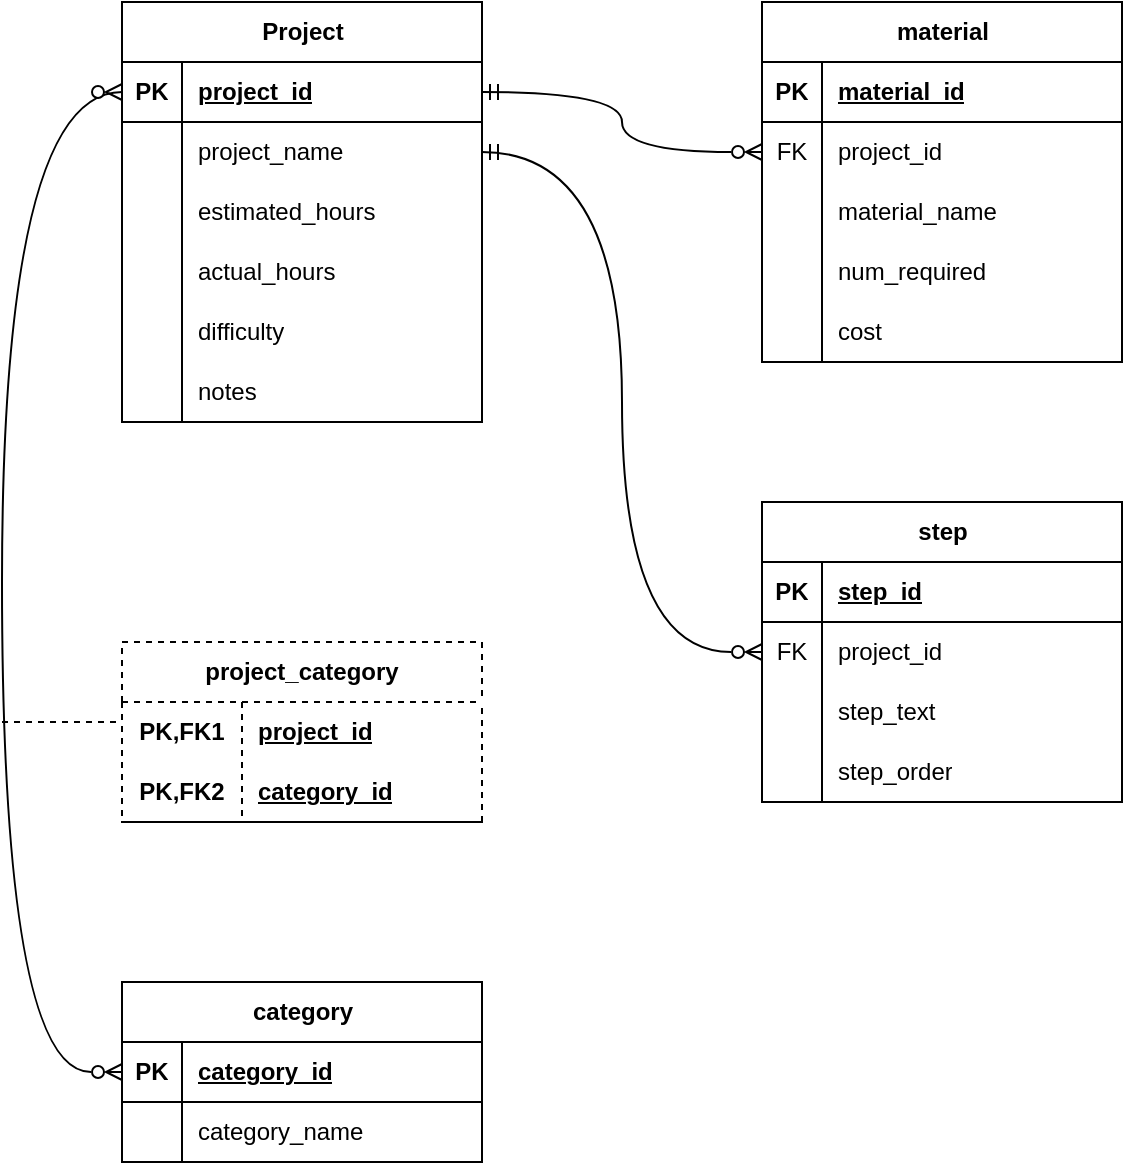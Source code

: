 <mxfile version="21.2.1" type="device">
  <diagram name="Page-1" id="CXIGH2QyZIltNYuPtRsi">
    <mxGraphModel dx="725" dy="835" grid="1" gridSize="10" guides="1" tooltips="1" connect="1" arrows="1" fold="1" page="1" pageScale="1" pageWidth="850" pageHeight="1100" math="0" shadow="0">
      <root>
        <mxCell id="0" />
        <mxCell id="1" parent="0" />
        <mxCell id="iiWT7gIc1ql6PufUJIIf-1" value="Project" style="shape=table;startSize=30;container=1;collapsible=1;childLayout=tableLayout;fixedRows=1;rowLines=0;fontStyle=1;align=center;resizeLast=1;html=1;" vertex="1" parent="1">
          <mxGeometry x="240" y="110" width="180" height="210" as="geometry" />
        </mxCell>
        <mxCell id="iiWT7gIc1ql6PufUJIIf-2" value="" style="shape=tableRow;horizontal=0;startSize=0;swimlaneHead=0;swimlaneBody=0;fillColor=none;collapsible=0;dropTarget=0;points=[[0,0.5],[1,0.5]];portConstraint=eastwest;top=0;left=0;right=0;bottom=1;" vertex="1" parent="iiWT7gIc1ql6PufUJIIf-1">
          <mxGeometry y="30" width="180" height="30" as="geometry" />
        </mxCell>
        <mxCell id="iiWT7gIc1ql6PufUJIIf-3" value="PK" style="shape=partialRectangle;connectable=0;fillColor=none;top=0;left=0;bottom=0;right=0;fontStyle=1;overflow=hidden;whiteSpace=wrap;html=1;" vertex="1" parent="iiWT7gIc1ql6PufUJIIf-2">
          <mxGeometry width="30" height="30" as="geometry">
            <mxRectangle width="30" height="30" as="alternateBounds" />
          </mxGeometry>
        </mxCell>
        <mxCell id="iiWT7gIc1ql6PufUJIIf-4" value="project_id" style="shape=partialRectangle;connectable=0;fillColor=none;top=0;left=0;bottom=0;right=0;align=left;spacingLeft=6;fontStyle=5;overflow=hidden;whiteSpace=wrap;html=1;" vertex="1" parent="iiWT7gIc1ql6PufUJIIf-2">
          <mxGeometry x="30" width="150" height="30" as="geometry">
            <mxRectangle width="150" height="30" as="alternateBounds" />
          </mxGeometry>
        </mxCell>
        <mxCell id="iiWT7gIc1ql6PufUJIIf-5" value="" style="shape=tableRow;horizontal=0;startSize=0;swimlaneHead=0;swimlaneBody=0;fillColor=none;collapsible=0;dropTarget=0;points=[[0,0.5],[1,0.5]];portConstraint=eastwest;top=0;left=0;right=0;bottom=0;" vertex="1" parent="iiWT7gIc1ql6PufUJIIf-1">
          <mxGeometry y="60" width="180" height="30" as="geometry" />
        </mxCell>
        <mxCell id="iiWT7gIc1ql6PufUJIIf-6" value="" style="shape=partialRectangle;connectable=0;fillColor=none;top=0;left=0;bottom=0;right=0;editable=1;overflow=hidden;whiteSpace=wrap;html=1;" vertex="1" parent="iiWT7gIc1ql6PufUJIIf-5">
          <mxGeometry width="30" height="30" as="geometry">
            <mxRectangle width="30" height="30" as="alternateBounds" />
          </mxGeometry>
        </mxCell>
        <mxCell id="iiWT7gIc1ql6PufUJIIf-7" value="project_name" style="shape=partialRectangle;connectable=0;fillColor=none;top=0;left=0;bottom=0;right=0;align=left;spacingLeft=6;overflow=hidden;whiteSpace=wrap;html=1;" vertex="1" parent="iiWT7gIc1ql6PufUJIIf-5">
          <mxGeometry x="30" width="150" height="30" as="geometry">
            <mxRectangle width="150" height="30" as="alternateBounds" />
          </mxGeometry>
        </mxCell>
        <mxCell id="iiWT7gIc1ql6PufUJIIf-8" value="" style="shape=tableRow;horizontal=0;startSize=0;swimlaneHead=0;swimlaneBody=0;fillColor=none;collapsible=0;dropTarget=0;points=[[0,0.5],[1,0.5]];portConstraint=eastwest;top=0;left=0;right=0;bottom=0;" vertex="1" parent="iiWT7gIc1ql6PufUJIIf-1">
          <mxGeometry y="90" width="180" height="30" as="geometry" />
        </mxCell>
        <mxCell id="iiWT7gIc1ql6PufUJIIf-9" value="" style="shape=partialRectangle;connectable=0;fillColor=none;top=0;left=0;bottom=0;right=0;editable=1;overflow=hidden;whiteSpace=wrap;html=1;" vertex="1" parent="iiWT7gIc1ql6PufUJIIf-8">
          <mxGeometry width="30" height="30" as="geometry">
            <mxRectangle width="30" height="30" as="alternateBounds" />
          </mxGeometry>
        </mxCell>
        <mxCell id="iiWT7gIc1ql6PufUJIIf-10" value="estimated_hours" style="shape=partialRectangle;connectable=0;fillColor=none;top=0;left=0;bottom=0;right=0;align=left;spacingLeft=6;overflow=hidden;whiteSpace=wrap;html=1;" vertex="1" parent="iiWT7gIc1ql6PufUJIIf-8">
          <mxGeometry x="30" width="150" height="30" as="geometry">
            <mxRectangle width="150" height="30" as="alternateBounds" />
          </mxGeometry>
        </mxCell>
        <mxCell id="iiWT7gIc1ql6PufUJIIf-11" value="" style="shape=tableRow;horizontal=0;startSize=0;swimlaneHead=0;swimlaneBody=0;fillColor=none;collapsible=0;dropTarget=0;points=[[0,0.5],[1,0.5]];portConstraint=eastwest;top=0;left=0;right=0;bottom=0;" vertex="1" parent="iiWT7gIc1ql6PufUJIIf-1">
          <mxGeometry y="120" width="180" height="30" as="geometry" />
        </mxCell>
        <mxCell id="iiWT7gIc1ql6PufUJIIf-12" value="" style="shape=partialRectangle;connectable=0;fillColor=none;top=0;left=0;bottom=0;right=0;editable=1;overflow=hidden;whiteSpace=wrap;html=1;" vertex="1" parent="iiWT7gIc1ql6PufUJIIf-11">
          <mxGeometry width="30" height="30" as="geometry">
            <mxRectangle width="30" height="30" as="alternateBounds" />
          </mxGeometry>
        </mxCell>
        <mxCell id="iiWT7gIc1ql6PufUJIIf-13" value="actual_hours" style="shape=partialRectangle;connectable=0;fillColor=none;top=0;left=0;bottom=0;right=0;align=left;spacingLeft=6;overflow=hidden;whiteSpace=wrap;html=1;" vertex="1" parent="iiWT7gIc1ql6PufUJIIf-11">
          <mxGeometry x="30" width="150" height="30" as="geometry">
            <mxRectangle width="150" height="30" as="alternateBounds" />
          </mxGeometry>
        </mxCell>
        <mxCell id="iiWT7gIc1ql6PufUJIIf-17" style="shape=tableRow;horizontal=0;startSize=0;swimlaneHead=0;swimlaneBody=0;fillColor=none;collapsible=0;dropTarget=0;points=[[0,0.5],[1,0.5]];portConstraint=eastwest;top=0;left=0;right=0;bottom=0;" vertex="1" parent="iiWT7gIc1ql6PufUJIIf-1">
          <mxGeometry y="150" width="180" height="30" as="geometry" />
        </mxCell>
        <mxCell id="iiWT7gIc1ql6PufUJIIf-18" style="shape=partialRectangle;connectable=0;fillColor=none;top=0;left=0;bottom=0;right=0;editable=1;overflow=hidden;whiteSpace=wrap;html=1;" vertex="1" parent="iiWT7gIc1ql6PufUJIIf-17">
          <mxGeometry width="30" height="30" as="geometry">
            <mxRectangle width="30" height="30" as="alternateBounds" />
          </mxGeometry>
        </mxCell>
        <mxCell id="iiWT7gIc1ql6PufUJIIf-19" value="difficulty" style="shape=partialRectangle;connectable=0;fillColor=none;top=0;left=0;bottom=0;right=0;align=left;spacingLeft=6;overflow=hidden;whiteSpace=wrap;html=1;" vertex="1" parent="iiWT7gIc1ql6PufUJIIf-17">
          <mxGeometry x="30" width="150" height="30" as="geometry">
            <mxRectangle width="150" height="30" as="alternateBounds" />
          </mxGeometry>
        </mxCell>
        <mxCell id="iiWT7gIc1ql6PufUJIIf-14" style="shape=tableRow;horizontal=0;startSize=0;swimlaneHead=0;swimlaneBody=0;fillColor=none;collapsible=0;dropTarget=0;points=[[0,0.5],[1,0.5]];portConstraint=eastwest;top=0;left=0;right=0;bottom=0;" vertex="1" parent="iiWT7gIc1ql6PufUJIIf-1">
          <mxGeometry y="180" width="180" height="30" as="geometry" />
        </mxCell>
        <mxCell id="iiWT7gIc1ql6PufUJIIf-15" style="shape=partialRectangle;connectable=0;fillColor=none;top=0;left=0;bottom=0;right=0;editable=1;overflow=hidden;whiteSpace=wrap;html=1;" vertex="1" parent="iiWT7gIc1ql6PufUJIIf-14">
          <mxGeometry width="30" height="30" as="geometry">
            <mxRectangle width="30" height="30" as="alternateBounds" />
          </mxGeometry>
        </mxCell>
        <mxCell id="iiWT7gIc1ql6PufUJIIf-16" value="notes" style="shape=partialRectangle;connectable=0;fillColor=none;top=0;left=0;bottom=0;right=0;align=left;spacingLeft=6;overflow=hidden;whiteSpace=wrap;html=1;" vertex="1" parent="iiWT7gIc1ql6PufUJIIf-14">
          <mxGeometry x="30" width="150" height="30" as="geometry">
            <mxRectangle width="150" height="30" as="alternateBounds" />
          </mxGeometry>
        </mxCell>
        <mxCell id="iiWT7gIc1ql6PufUJIIf-33" value="project_category" style="shape=table;startSize=30;container=1;collapsible=1;childLayout=tableLayout;fixedRows=1;rowLines=0;fontStyle=1;align=center;resizeLast=1;html=1;whiteSpace=wrap;dashed=1;" vertex="1" parent="1">
          <mxGeometry x="240" y="430" width="180" height="90" as="geometry" />
        </mxCell>
        <mxCell id="iiWT7gIc1ql6PufUJIIf-34" value="" style="shape=tableRow;horizontal=0;startSize=0;swimlaneHead=0;swimlaneBody=0;fillColor=none;collapsible=0;dropTarget=0;points=[[0,0.5],[1,0.5]];portConstraint=eastwest;top=0;left=0;right=0;bottom=0;html=1;" vertex="1" parent="iiWT7gIc1ql6PufUJIIf-33">
          <mxGeometry y="30" width="180" height="30" as="geometry" />
        </mxCell>
        <mxCell id="iiWT7gIc1ql6PufUJIIf-35" value="PK,FK1" style="shape=partialRectangle;connectable=0;fillColor=none;top=0;left=0;bottom=0;right=0;fontStyle=1;overflow=hidden;html=1;whiteSpace=wrap;" vertex="1" parent="iiWT7gIc1ql6PufUJIIf-34">
          <mxGeometry width="60" height="30" as="geometry">
            <mxRectangle width="60" height="30" as="alternateBounds" />
          </mxGeometry>
        </mxCell>
        <mxCell id="iiWT7gIc1ql6PufUJIIf-36" value="project_id" style="shape=partialRectangle;connectable=0;fillColor=none;top=0;left=0;bottom=0;right=0;align=left;spacingLeft=6;fontStyle=5;overflow=hidden;html=1;whiteSpace=wrap;" vertex="1" parent="iiWT7gIc1ql6PufUJIIf-34">
          <mxGeometry x="60" width="120" height="30" as="geometry">
            <mxRectangle width="120" height="30" as="alternateBounds" />
          </mxGeometry>
        </mxCell>
        <mxCell id="iiWT7gIc1ql6PufUJIIf-37" value="" style="shape=tableRow;horizontal=0;startSize=0;swimlaneHead=0;swimlaneBody=0;fillColor=none;collapsible=0;dropTarget=0;points=[[0,0.5],[1,0.5]];portConstraint=eastwest;top=0;left=0;right=0;bottom=1;html=1;" vertex="1" parent="iiWT7gIc1ql6PufUJIIf-33">
          <mxGeometry y="60" width="180" height="30" as="geometry" />
        </mxCell>
        <mxCell id="iiWT7gIc1ql6PufUJIIf-38" value="PK,FK2" style="shape=partialRectangle;connectable=0;fillColor=none;top=0;left=0;bottom=0;right=0;fontStyle=1;overflow=hidden;html=1;whiteSpace=wrap;" vertex="1" parent="iiWT7gIc1ql6PufUJIIf-37">
          <mxGeometry width="60" height="30" as="geometry">
            <mxRectangle width="60" height="30" as="alternateBounds" />
          </mxGeometry>
        </mxCell>
        <mxCell id="iiWT7gIc1ql6PufUJIIf-39" value="category_id" style="shape=partialRectangle;connectable=0;fillColor=none;top=0;left=0;bottom=0;right=0;align=left;spacingLeft=6;fontStyle=5;overflow=hidden;html=1;whiteSpace=wrap;" vertex="1" parent="iiWT7gIc1ql6PufUJIIf-37">
          <mxGeometry x="60" width="120" height="30" as="geometry">
            <mxRectangle width="120" height="30" as="alternateBounds" />
          </mxGeometry>
        </mxCell>
        <mxCell id="iiWT7gIc1ql6PufUJIIf-46" value="category" style="shape=table;startSize=30;container=1;collapsible=1;childLayout=tableLayout;fixedRows=1;rowLines=0;fontStyle=1;align=center;resizeLast=1;html=1;" vertex="1" parent="1">
          <mxGeometry x="240" y="600" width="180" height="90" as="geometry" />
        </mxCell>
        <mxCell id="iiWT7gIc1ql6PufUJIIf-47" value="" style="shape=tableRow;horizontal=0;startSize=0;swimlaneHead=0;swimlaneBody=0;fillColor=none;collapsible=0;dropTarget=0;points=[[0,0.5],[1,0.5]];portConstraint=eastwest;top=0;left=0;right=0;bottom=1;" vertex="1" parent="iiWT7gIc1ql6PufUJIIf-46">
          <mxGeometry y="30" width="180" height="30" as="geometry" />
        </mxCell>
        <mxCell id="iiWT7gIc1ql6PufUJIIf-48" value="PK" style="shape=partialRectangle;connectable=0;fillColor=none;top=0;left=0;bottom=0;right=0;fontStyle=1;overflow=hidden;whiteSpace=wrap;html=1;" vertex="1" parent="iiWT7gIc1ql6PufUJIIf-47">
          <mxGeometry width="30" height="30" as="geometry">
            <mxRectangle width="30" height="30" as="alternateBounds" />
          </mxGeometry>
        </mxCell>
        <mxCell id="iiWT7gIc1ql6PufUJIIf-49" value="category_id" style="shape=partialRectangle;connectable=0;fillColor=none;top=0;left=0;bottom=0;right=0;align=left;spacingLeft=6;fontStyle=5;overflow=hidden;whiteSpace=wrap;html=1;" vertex="1" parent="iiWT7gIc1ql6PufUJIIf-47">
          <mxGeometry x="30" width="150" height="30" as="geometry">
            <mxRectangle width="150" height="30" as="alternateBounds" />
          </mxGeometry>
        </mxCell>
        <mxCell id="iiWT7gIc1ql6PufUJIIf-50" value="" style="shape=tableRow;horizontal=0;startSize=0;swimlaneHead=0;swimlaneBody=0;fillColor=none;collapsible=0;dropTarget=0;points=[[0,0.5],[1,0.5]];portConstraint=eastwest;top=0;left=0;right=0;bottom=0;" vertex="1" parent="iiWT7gIc1ql6PufUJIIf-46">
          <mxGeometry y="60" width="180" height="30" as="geometry" />
        </mxCell>
        <mxCell id="iiWT7gIc1ql6PufUJIIf-51" value="" style="shape=partialRectangle;connectable=0;fillColor=none;top=0;left=0;bottom=0;right=0;editable=1;overflow=hidden;whiteSpace=wrap;html=1;" vertex="1" parent="iiWT7gIc1ql6PufUJIIf-50">
          <mxGeometry width="30" height="30" as="geometry">
            <mxRectangle width="30" height="30" as="alternateBounds" />
          </mxGeometry>
        </mxCell>
        <mxCell id="iiWT7gIc1ql6PufUJIIf-52" value="category_name" style="shape=partialRectangle;connectable=0;fillColor=none;top=0;left=0;bottom=0;right=0;align=left;spacingLeft=6;overflow=hidden;whiteSpace=wrap;html=1;" vertex="1" parent="iiWT7gIc1ql6PufUJIIf-50">
          <mxGeometry x="30" width="150" height="30" as="geometry">
            <mxRectangle width="150" height="30" as="alternateBounds" />
          </mxGeometry>
        </mxCell>
        <mxCell id="iiWT7gIc1ql6PufUJIIf-59" value="" style="fontSize=12;html=1;endArrow=ERzeroToMany;endFill=1;rounded=0;entryX=0;entryY=0.5;entryDx=0;entryDy=0;exitX=0;exitY=0.5;exitDx=0;exitDy=0;edgeStyle=orthogonalEdgeStyle;curved=1;startArrow=ERzeroToMany;startFill=0;" edge="1" parent="1" source="iiWT7gIc1ql6PufUJIIf-47" target="iiWT7gIc1ql6PufUJIIf-2">
          <mxGeometry width="100" height="100" relative="1" as="geometry">
            <mxPoint x="200" y="610" as="sourcePoint" />
            <mxPoint x="260" y="370" as="targetPoint" />
            <Array as="points">
              <mxPoint x="180" y="645" />
              <mxPoint x="180" y="155" />
            </Array>
          </mxGeometry>
        </mxCell>
        <mxCell id="iiWT7gIc1ql6PufUJIIf-60" value="" style="endArrow=none;html=1;rounded=0;dashed=1;" edge="1" parent="1">
          <mxGeometry relative="1" as="geometry">
            <mxPoint x="180" y="470" as="sourcePoint" />
            <mxPoint x="240" y="470" as="targetPoint" />
          </mxGeometry>
        </mxCell>
        <mxCell id="iiWT7gIc1ql6PufUJIIf-61" value="material" style="shape=table;startSize=30;container=1;collapsible=1;childLayout=tableLayout;fixedRows=1;rowLines=0;fontStyle=1;align=center;resizeLast=1;html=1;" vertex="1" parent="1">
          <mxGeometry x="560" y="110" width="180" height="180" as="geometry" />
        </mxCell>
        <mxCell id="iiWT7gIc1ql6PufUJIIf-62" value="" style="shape=tableRow;horizontal=0;startSize=0;swimlaneHead=0;swimlaneBody=0;fillColor=none;collapsible=0;dropTarget=0;points=[[0,0.5],[1,0.5]];portConstraint=eastwest;top=0;left=0;right=0;bottom=1;" vertex="1" parent="iiWT7gIc1ql6PufUJIIf-61">
          <mxGeometry y="30" width="180" height="30" as="geometry" />
        </mxCell>
        <mxCell id="iiWT7gIc1ql6PufUJIIf-63" value="PK" style="shape=partialRectangle;connectable=0;fillColor=none;top=0;left=0;bottom=0;right=0;fontStyle=1;overflow=hidden;whiteSpace=wrap;html=1;" vertex="1" parent="iiWT7gIc1ql6PufUJIIf-62">
          <mxGeometry width="30" height="30" as="geometry">
            <mxRectangle width="30" height="30" as="alternateBounds" />
          </mxGeometry>
        </mxCell>
        <mxCell id="iiWT7gIc1ql6PufUJIIf-64" value="material_id" style="shape=partialRectangle;connectable=0;fillColor=none;top=0;left=0;bottom=0;right=0;align=left;spacingLeft=6;fontStyle=5;overflow=hidden;whiteSpace=wrap;html=1;" vertex="1" parent="iiWT7gIc1ql6PufUJIIf-62">
          <mxGeometry x="30" width="150" height="30" as="geometry">
            <mxRectangle width="150" height="30" as="alternateBounds" />
          </mxGeometry>
        </mxCell>
        <mxCell id="iiWT7gIc1ql6PufUJIIf-65" value="" style="shape=tableRow;horizontal=0;startSize=0;swimlaneHead=0;swimlaneBody=0;fillColor=none;collapsible=0;dropTarget=0;points=[[0,0.5],[1,0.5]];portConstraint=eastwest;top=0;left=0;right=0;bottom=0;" vertex="1" parent="iiWT7gIc1ql6PufUJIIf-61">
          <mxGeometry y="60" width="180" height="30" as="geometry" />
        </mxCell>
        <mxCell id="iiWT7gIc1ql6PufUJIIf-66" value="FK" style="shape=partialRectangle;connectable=0;fillColor=none;top=0;left=0;bottom=0;right=0;editable=1;overflow=hidden;whiteSpace=wrap;html=1;" vertex="1" parent="iiWT7gIc1ql6PufUJIIf-65">
          <mxGeometry width="30" height="30" as="geometry">
            <mxRectangle width="30" height="30" as="alternateBounds" />
          </mxGeometry>
        </mxCell>
        <mxCell id="iiWT7gIc1ql6PufUJIIf-67" value="project_id" style="shape=partialRectangle;connectable=0;fillColor=none;top=0;left=0;bottom=0;right=0;align=left;spacingLeft=6;overflow=hidden;whiteSpace=wrap;html=1;" vertex="1" parent="iiWT7gIc1ql6PufUJIIf-65">
          <mxGeometry x="30" width="150" height="30" as="geometry">
            <mxRectangle width="150" height="30" as="alternateBounds" />
          </mxGeometry>
        </mxCell>
        <mxCell id="iiWT7gIc1ql6PufUJIIf-68" value="" style="shape=tableRow;horizontal=0;startSize=0;swimlaneHead=0;swimlaneBody=0;fillColor=none;collapsible=0;dropTarget=0;points=[[0,0.5],[1,0.5]];portConstraint=eastwest;top=0;left=0;right=0;bottom=0;" vertex="1" parent="iiWT7gIc1ql6PufUJIIf-61">
          <mxGeometry y="90" width="180" height="30" as="geometry" />
        </mxCell>
        <mxCell id="iiWT7gIc1ql6PufUJIIf-69" value="" style="shape=partialRectangle;connectable=0;fillColor=none;top=0;left=0;bottom=0;right=0;editable=1;overflow=hidden;whiteSpace=wrap;html=1;" vertex="1" parent="iiWT7gIc1ql6PufUJIIf-68">
          <mxGeometry width="30" height="30" as="geometry">
            <mxRectangle width="30" height="30" as="alternateBounds" />
          </mxGeometry>
        </mxCell>
        <mxCell id="iiWT7gIc1ql6PufUJIIf-70" value="material_name" style="shape=partialRectangle;connectable=0;fillColor=none;top=0;left=0;bottom=0;right=0;align=left;spacingLeft=6;overflow=hidden;whiteSpace=wrap;html=1;" vertex="1" parent="iiWT7gIc1ql6PufUJIIf-68">
          <mxGeometry x="30" width="150" height="30" as="geometry">
            <mxRectangle width="150" height="30" as="alternateBounds" />
          </mxGeometry>
        </mxCell>
        <mxCell id="iiWT7gIc1ql6PufUJIIf-77" style="shape=tableRow;horizontal=0;startSize=0;swimlaneHead=0;swimlaneBody=0;fillColor=none;collapsible=0;dropTarget=0;points=[[0,0.5],[1,0.5]];portConstraint=eastwest;top=0;left=0;right=0;bottom=0;" vertex="1" parent="iiWT7gIc1ql6PufUJIIf-61">
          <mxGeometry y="120" width="180" height="30" as="geometry" />
        </mxCell>
        <mxCell id="iiWT7gIc1ql6PufUJIIf-78" style="shape=partialRectangle;connectable=0;fillColor=none;top=0;left=0;bottom=0;right=0;editable=1;overflow=hidden;whiteSpace=wrap;html=1;" vertex="1" parent="iiWT7gIc1ql6PufUJIIf-77">
          <mxGeometry width="30" height="30" as="geometry">
            <mxRectangle width="30" height="30" as="alternateBounds" />
          </mxGeometry>
        </mxCell>
        <mxCell id="iiWT7gIc1ql6PufUJIIf-79" value="num_required" style="shape=partialRectangle;connectable=0;fillColor=none;top=0;left=0;bottom=0;right=0;align=left;spacingLeft=6;overflow=hidden;whiteSpace=wrap;html=1;" vertex="1" parent="iiWT7gIc1ql6PufUJIIf-77">
          <mxGeometry x="30" width="150" height="30" as="geometry">
            <mxRectangle width="150" height="30" as="alternateBounds" />
          </mxGeometry>
        </mxCell>
        <mxCell id="iiWT7gIc1ql6PufUJIIf-71" value="" style="shape=tableRow;horizontal=0;startSize=0;swimlaneHead=0;swimlaneBody=0;fillColor=none;collapsible=0;dropTarget=0;points=[[0,0.5],[1,0.5]];portConstraint=eastwest;top=0;left=0;right=0;bottom=0;" vertex="1" parent="iiWT7gIc1ql6PufUJIIf-61">
          <mxGeometry y="150" width="180" height="30" as="geometry" />
        </mxCell>
        <mxCell id="iiWT7gIc1ql6PufUJIIf-72" value="" style="shape=partialRectangle;connectable=0;fillColor=none;top=0;left=0;bottom=0;right=0;editable=1;overflow=hidden;whiteSpace=wrap;html=1;" vertex="1" parent="iiWT7gIc1ql6PufUJIIf-71">
          <mxGeometry width="30" height="30" as="geometry">
            <mxRectangle width="30" height="30" as="alternateBounds" />
          </mxGeometry>
        </mxCell>
        <mxCell id="iiWT7gIc1ql6PufUJIIf-73" value="cost" style="shape=partialRectangle;connectable=0;fillColor=none;top=0;left=0;bottom=0;right=0;align=left;spacingLeft=6;overflow=hidden;whiteSpace=wrap;html=1;" vertex="1" parent="iiWT7gIc1ql6PufUJIIf-71">
          <mxGeometry x="30" width="150" height="30" as="geometry">
            <mxRectangle width="150" height="30" as="alternateBounds" />
          </mxGeometry>
        </mxCell>
        <mxCell id="iiWT7gIc1ql6PufUJIIf-80" value="step" style="shape=table;startSize=30;container=1;collapsible=1;childLayout=tableLayout;fixedRows=1;rowLines=0;fontStyle=1;align=center;resizeLast=1;html=1;" vertex="1" parent="1">
          <mxGeometry x="560" y="360" width="180" height="150" as="geometry" />
        </mxCell>
        <mxCell id="iiWT7gIc1ql6PufUJIIf-81" value="" style="shape=tableRow;horizontal=0;startSize=0;swimlaneHead=0;swimlaneBody=0;fillColor=none;collapsible=0;dropTarget=0;points=[[0,0.5],[1,0.5]];portConstraint=eastwest;top=0;left=0;right=0;bottom=1;" vertex="1" parent="iiWT7gIc1ql6PufUJIIf-80">
          <mxGeometry y="30" width="180" height="30" as="geometry" />
        </mxCell>
        <mxCell id="iiWT7gIc1ql6PufUJIIf-82" value="PK" style="shape=partialRectangle;connectable=0;fillColor=none;top=0;left=0;bottom=0;right=0;fontStyle=1;overflow=hidden;whiteSpace=wrap;html=1;" vertex="1" parent="iiWT7gIc1ql6PufUJIIf-81">
          <mxGeometry width="30" height="30" as="geometry">
            <mxRectangle width="30" height="30" as="alternateBounds" />
          </mxGeometry>
        </mxCell>
        <mxCell id="iiWT7gIc1ql6PufUJIIf-83" value="step_id" style="shape=partialRectangle;connectable=0;fillColor=none;top=0;left=0;bottom=0;right=0;align=left;spacingLeft=6;fontStyle=5;overflow=hidden;whiteSpace=wrap;html=1;" vertex="1" parent="iiWT7gIc1ql6PufUJIIf-81">
          <mxGeometry x="30" width="150" height="30" as="geometry">
            <mxRectangle width="150" height="30" as="alternateBounds" />
          </mxGeometry>
        </mxCell>
        <mxCell id="iiWT7gIc1ql6PufUJIIf-84" value="" style="shape=tableRow;horizontal=0;startSize=0;swimlaneHead=0;swimlaneBody=0;fillColor=none;collapsible=0;dropTarget=0;points=[[0,0.5],[1,0.5]];portConstraint=eastwest;top=0;left=0;right=0;bottom=0;" vertex="1" parent="iiWT7gIc1ql6PufUJIIf-80">
          <mxGeometry y="60" width="180" height="30" as="geometry" />
        </mxCell>
        <mxCell id="iiWT7gIc1ql6PufUJIIf-85" value="FK" style="shape=partialRectangle;connectable=0;fillColor=none;top=0;left=0;bottom=0;right=0;editable=1;overflow=hidden;whiteSpace=wrap;html=1;" vertex="1" parent="iiWT7gIc1ql6PufUJIIf-84">
          <mxGeometry width="30" height="30" as="geometry">
            <mxRectangle width="30" height="30" as="alternateBounds" />
          </mxGeometry>
        </mxCell>
        <mxCell id="iiWT7gIc1ql6PufUJIIf-86" value="project_id" style="shape=partialRectangle;connectable=0;fillColor=none;top=0;left=0;bottom=0;right=0;align=left;spacingLeft=6;overflow=hidden;whiteSpace=wrap;html=1;" vertex="1" parent="iiWT7gIc1ql6PufUJIIf-84">
          <mxGeometry x="30" width="150" height="30" as="geometry">
            <mxRectangle width="150" height="30" as="alternateBounds" />
          </mxGeometry>
        </mxCell>
        <mxCell id="iiWT7gIc1ql6PufUJIIf-87" value="" style="shape=tableRow;horizontal=0;startSize=0;swimlaneHead=0;swimlaneBody=0;fillColor=none;collapsible=0;dropTarget=0;points=[[0,0.5],[1,0.5]];portConstraint=eastwest;top=0;left=0;right=0;bottom=0;" vertex="1" parent="iiWT7gIc1ql6PufUJIIf-80">
          <mxGeometry y="90" width="180" height="30" as="geometry" />
        </mxCell>
        <mxCell id="iiWT7gIc1ql6PufUJIIf-88" value="" style="shape=partialRectangle;connectable=0;fillColor=none;top=0;left=0;bottom=0;right=0;editable=1;overflow=hidden;whiteSpace=wrap;html=1;" vertex="1" parent="iiWT7gIc1ql6PufUJIIf-87">
          <mxGeometry width="30" height="30" as="geometry">
            <mxRectangle width="30" height="30" as="alternateBounds" />
          </mxGeometry>
        </mxCell>
        <mxCell id="iiWT7gIc1ql6PufUJIIf-89" value="step_text" style="shape=partialRectangle;connectable=0;fillColor=none;top=0;left=0;bottom=0;right=0;align=left;spacingLeft=6;overflow=hidden;whiteSpace=wrap;html=1;" vertex="1" parent="iiWT7gIc1ql6PufUJIIf-87">
          <mxGeometry x="30" width="150" height="30" as="geometry">
            <mxRectangle width="150" height="30" as="alternateBounds" />
          </mxGeometry>
        </mxCell>
        <mxCell id="iiWT7gIc1ql6PufUJIIf-90" value="" style="shape=tableRow;horizontal=0;startSize=0;swimlaneHead=0;swimlaneBody=0;fillColor=none;collapsible=0;dropTarget=0;points=[[0,0.5],[1,0.5]];portConstraint=eastwest;top=0;left=0;right=0;bottom=0;" vertex="1" parent="iiWT7gIc1ql6PufUJIIf-80">
          <mxGeometry y="120" width="180" height="30" as="geometry" />
        </mxCell>
        <mxCell id="iiWT7gIc1ql6PufUJIIf-91" value="" style="shape=partialRectangle;connectable=0;fillColor=none;top=0;left=0;bottom=0;right=0;editable=1;overflow=hidden;whiteSpace=wrap;html=1;" vertex="1" parent="iiWT7gIc1ql6PufUJIIf-90">
          <mxGeometry width="30" height="30" as="geometry">
            <mxRectangle width="30" height="30" as="alternateBounds" />
          </mxGeometry>
        </mxCell>
        <mxCell id="iiWT7gIc1ql6PufUJIIf-92" value="step_order" style="shape=partialRectangle;connectable=0;fillColor=none;top=0;left=0;bottom=0;right=0;align=left;spacingLeft=6;overflow=hidden;whiteSpace=wrap;html=1;" vertex="1" parent="iiWT7gIc1ql6PufUJIIf-90">
          <mxGeometry x="30" width="150" height="30" as="geometry">
            <mxRectangle width="150" height="30" as="alternateBounds" />
          </mxGeometry>
        </mxCell>
        <mxCell id="iiWT7gIc1ql6PufUJIIf-93" value="" style="fontSize=12;html=1;endArrow=ERmandOne;endFill=0;rounded=0;entryX=1;entryY=0.5;entryDx=0;entryDy=0;exitX=0;exitY=0.5;exitDx=0;exitDy=0;edgeStyle=orthogonalEdgeStyle;curved=1;startArrow=ERzeroToMany;startFill=0;" edge="1" parent="1" source="iiWT7gIc1ql6PufUJIIf-65" target="iiWT7gIc1ql6PufUJIIf-2">
          <mxGeometry width="100" height="100" relative="1" as="geometry">
            <mxPoint x="470" y="480" as="sourcePoint" />
            <mxPoint x="570" y="380" as="targetPoint" />
          </mxGeometry>
        </mxCell>
        <mxCell id="iiWT7gIc1ql6PufUJIIf-94" value="" style="fontSize=12;html=1;endArrow=ERmandOne;endFill=0;rounded=0;entryX=1;entryY=0.5;entryDx=0;entryDy=0;exitX=0;exitY=0.5;exitDx=0;exitDy=0;edgeStyle=orthogonalEdgeStyle;curved=1;startArrow=ERzeroToMany;startFill=0;" edge="1" parent="1" source="iiWT7gIc1ql6PufUJIIf-84" target="iiWT7gIc1ql6PufUJIIf-5">
          <mxGeometry width="100" height="100" relative="1" as="geometry">
            <mxPoint x="470" y="480" as="sourcePoint" />
            <mxPoint x="570" y="380" as="targetPoint" />
          </mxGeometry>
        </mxCell>
      </root>
    </mxGraphModel>
  </diagram>
</mxfile>
